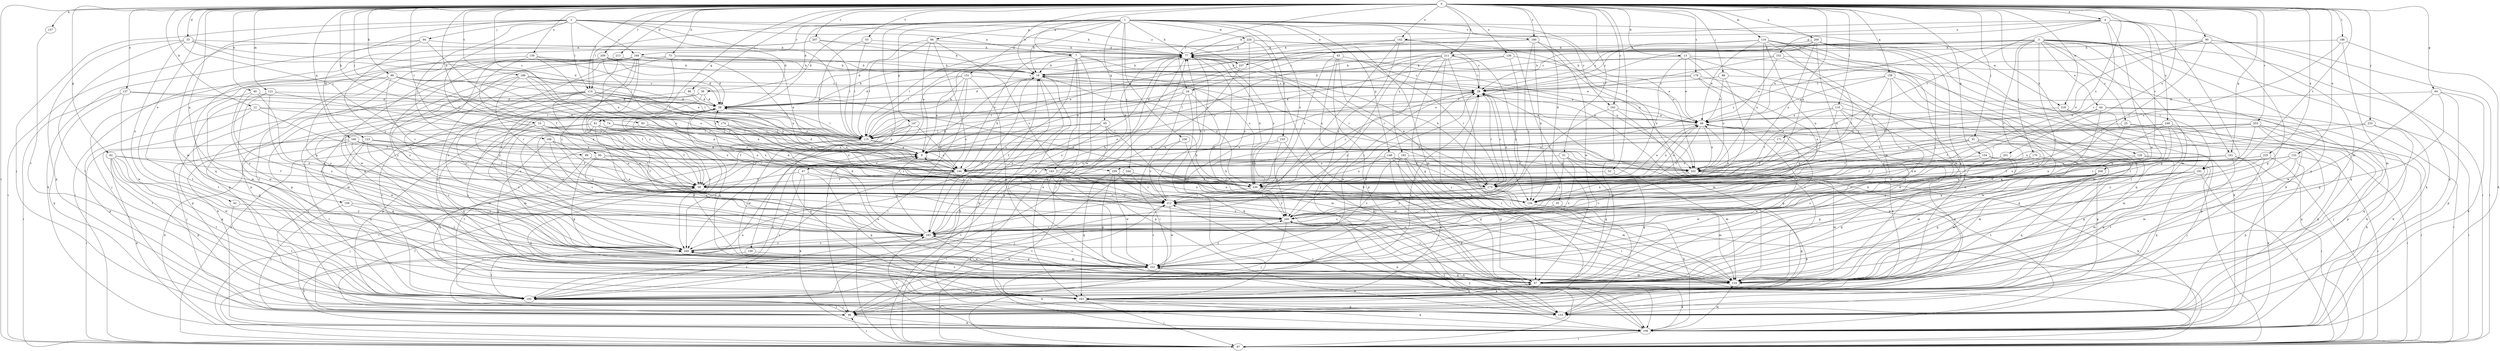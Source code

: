 strict digraph  {
0;
1;
2;
3;
4;
7;
9;
10;
12;
13;
18;
24;
25;
28;
33;
35;
36;
38;
40;
42;
43;
44;
47;
49;
51;
52;
53;
58;
61;
62;
64;
65;
66;
67;
73;
74;
77;
83;
86;
87;
88;
89;
90;
91;
94;
95;
96;
99;
103;
106;
110;
114;
115;
116;
121;
123;
124;
126;
133;
134;
136;
137;
139;
142;
143;
144;
147;
148;
149;
151;
152;
153;
154;
157;
158;
159;
160;
161;
163;
166;
169;
170;
171;
173;
174;
179;
180;
182;
183;
188;
189;
191;
192;
200;
201;
202;
203;
207;
208;
209;
211;
212;
213;
218;
220;
222;
225;
230;
233;
236;
237;
239;
240;
243;
244;
248;
249;
0 -> 4  [label=a];
0 -> 7  [label=a];
0 -> 10  [label=b];
0 -> 12  [label=b];
0 -> 13  [label=b];
0 -> 18  [label=b];
0 -> 24  [label=c];
0 -> 33  [label=d];
0 -> 35  [label=d];
0 -> 40  [label=e];
0 -> 42  [label=e];
0 -> 51  [label=f];
0 -> 52  [label=f];
0 -> 53  [label=f];
0 -> 61  [label=g];
0 -> 62  [label=g];
0 -> 64  [label=g];
0 -> 73  [label=h];
0 -> 74  [label=h];
0 -> 83  [label=i];
0 -> 86  [label=i];
0 -> 87  [label=i];
0 -> 88  [label=j];
0 -> 89  [label=j];
0 -> 90  [label=j];
0 -> 91  [label=j];
0 -> 99  [label=k];
0 -> 110  [label=l];
0 -> 114  [label=l];
0 -> 116  [label=m];
0 -> 121  [label=m];
0 -> 126  [label=n];
0 -> 133  [label=n];
0 -> 136  [label=o];
0 -> 137  [label=o];
0 -> 139  [label=o];
0 -> 142  [label=o];
0 -> 154  [label=q];
0 -> 157  [label=q];
0 -> 158  [label=q];
0 -> 159  [label=q];
0 -> 160  [label=q];
0 -> 161  [label=q];
0 -> 166  [label=r];
0 -> 174  [label=s];
0 -> 179  [label=s];
0 -> 180  [label=s];
0 -> 188  [label=t];
0 -> 189  [label=t];
0 -> 191  [label=t];
0 -> 200  [label=u];
0 -> 201  [label=u];
0 -> 202  [label=u];
0 -> 203  [label=v];
0 -> 207  [label=v];
0 -> 208  [label=v];
0 -> 209  [label=v];
0 -> 211  [label=v];
0 -> 213  [label=w];
0 -> 218  [label=w];
0 -> 225  [label=x];
0 -> 230  [label=x];
0 -> 233  [label=y];
0 -> 243  [label=z];
1 -> 18  [label=b];
1 -> 36  [label=d];
1 -> 38  [label=d];
1 -> 43  [label=e];
1 -> 65  [label=g];
1 -> 66  [label=g];
1 -> 77  [label=h];
1 -> 103  [label=k];
1 -> 114  [label=l];
1 -> 147  [label=p];
1 -> 148  [label=p];
1 -> 149  [label=p];
1 -> 151  [label=p];
1 -> 169  [label=r];
1 -> 180  [label=s];
1 -> 182  [label=s];
1 -> 202  [label=u];
1 -> 218  [label=w];
1 -> 220  [label=w];
1 -> 230  [label=x];
1 -> 236  [label=y];
1 -> 243  [label=z];
1 -> 244  [label=z];
2 -> 7  [label=a];
2 -> 38  [label=d];
2 -> 58  [label=f];
2 -> 77  [label=h];
2 -> 94  [label=j];
2 -> 95  [label=j];
2 -> 96  [label=j];
2 -> 114  [label=l];
2 -> 115  [label=l];
2 -> 123  [label=m];
2 -> 124  [label=m];
2 -> 169  [label=r];
2 -> 237  [label=y];
3 -> 24  [label=c];
3 -> 25  [label=c];
3 -> 28  [label=c];
3 -> 38  [label=d];
3 -> 44  [label=e];
3 -> 67  [label=g];
3 -> 87  [label=i];
3 -> 106  [label=k];
3 -> 124  [label=m];
3 -> 161  [label=q];
3 -> 163  [label=q];
3 -> 170  [label=r];
3 -> 183  [label=s];
3 -> 211  [label=v];
3 -> 212  [label=v];
3 -> 237  [label=y];
3 -> 239  [label=y];
4 -> 77  [label=h];
4 -> 124  [label=m];
4 -> 142  [label=o];
4 -> 152  [label=p];
4 -> 171  [label=r];
4 -> 173  [label=r];
4 -> 191  [label=t];
4 -> 222  [label=w];
4 -> 248  [label=z];
7 -> 18  [label=b];
7 -> 28  [label=c];
7 -> 115  [label=l];
7 -> 143  [label=o];
7 -> 163  [label=q];
7 -> 173  [label=r];
7 -> 183  [label=s];
7 -> 191  [label=t];
7 -> 222  [label=w];
7 -> 230  [label=x];
9 -> 47  [label=e];
9 -> 143  [label=o];
10 -> 9  [label=a];
10 -> 96  [label=j];
10 -> 115  [label=l];
10 -> 124  [label=m];
10 -> 134  [label=n];
10 -> 202  [label=u];
10 -> 249  [label=z];
12 -> 49  [label=e];
12 -> 58  [label=f];
12 -> 153  [label=p];
12 -> 192  [label=t];
12 -> 239  [label=y];
13 -> 18  [label=b];
13 -> 49  [label=e];
13 -> 106  [label=k];
13 -> 134  [label=n];
13 -> 192  [label=t];
13 -> 230  [label=x];
18 -> 28  [label=c];
18 -> 38  [label=d];
18 -> 49  [label=e];
18 -> 153  [label=p];
18 -> 202  [label=u];
18 -> 230  [label=x];
18 -> 249  [label=z];
24 -> 38  [label=d];
24 -> 87  [label=i];
24 -> 106  [label=k];
24 -> 115  [label=l];
24 -> 134  [label=n];
25 -> 87  [label=i];
25 -> 115  [label=l];
25 -> 153  [label=p];
25 -> 183  [label=s];
28 -> 38  [label=d];
28 -> 124  [label=m];
28 -> 134  [label=n];
28 -> 173  [label=r];
28 -> 222  [label=w];
28 -> 240  [label=y];
33 -> 38  [label=d];
33 -> 77  [label=h];
33 -> 115  [label=l];
33 -> 153  [label=p];
33 -> 192  [label=t];
33 -> 240  [label=y];
35 -> 163  [label=q];
35 -> 183  [label=s];
35 -> 240  [label=y];
36 -> 38  [label=d];
36 -> 58  [label=f];
36 -> 106  [label=k];
36 -> 134  [label=n];
36 -> 192  [label=t];
38 -> 49  [label=e];
38 -> 67  [label=g];
38 -> 77  [label=h];
38 -> 96  [label=j];
38 -> 115  [label=l];
38 -> 153  [label=p];
38 -> 249  [label=z];
40 -> 38  [label=d];
40 -> 183  [label=s];
40 -> 222  [label=w];
40 -> 249  [label=z];
42 -> 192  [label=t];
42 -> 240  [label=y];
43 -> 18  [label=b];
43 -> 96  [label=j];
43 -> 134  [label=n];
43 -> 153  [label=p];
43 -> 173  [label=r];
43 -> 230  [label=x];
44 -> 49  [label=e];
44 -> 87  [label=i];
44 -> 106  [label=k];
44 -> 173  [label=r];
44 -> 183  [label=s];
47 -> 58  [label=f];
47 -> 106  [label=k];
47 -> 163  [label=q];
47 -> 192  [label=t];
47 -> 230  [label=x];
49 -> 9  [label=a];
49 -> 67  [label=g];
49 -> 115  [label=l];
49 -> 153  [label=p];
49 -> 202  [label=u];
49 -> 212  [label=v];
49 -> 230  [label=x];
51 -> 67  [label=g];
51 -> 124  [label=m];
51 -> 144  [label=o];
51 -> 240  [label=y];
51 -> 249  [label=z];
52 -> 58  [label=f];
52 -> 67  [label=g];
53 -> 9  [label=a];
53 -> 77  [label=h];
53 -> 115  [label=l];
58 -> 18  [label=b];
58 -> 96  [label=j];
58 -> 163  [label=q];
58 -> 212  [label=v];
61 -> 58  [label=f];
61 -> 115  [label=l];
61 -> 124  [label=m];
61 -> 163  [label=q];
61 -> 183  [label=s];
61 -> 202  [label=u];
61 -> 212  [label=v];
61 -> 230  [label=x];
61 -> 249  [label=z];
62 -> 58  [label=f];
62 -> 67  [label=g];
62 -> 106  [label=k];
62 -> 144  [label=o];
62 -> 153  [label=p];
62 -> 192  [label=t];
62 -> 222  [label=w];
64 -> 38  [label=d];
64 -> 67  [label=g];
64 -> 106  [label=k];
64 -> 153  [label=p];
64 -> 222  [label=w];
65 -> 58  [label=f];
65 -> 115  [label=l];
65 -> 124  [label=m];
65 -> 153  [label=p];
65 -> 183  [label=s];
65 -> 230  [label=x];
66 -> 9  [label=a];
66 -> 38  [label=d];
66 -> 77  [label=h];
66 -> 115  [label=l];
66 -> 183  [label=s];
66 -> 212  [label=v];
67 -> 106  [label=k];
67 -> 163  [label=q];
67 -> 212  [label=v];
67 -> 249  [label=z];
73 -> 9  [label=a];
73 -> 18  [label=b];
73 -> 153  [label=p];
73 -> 163  [label=q];
73 -> 212  [label=v];
73 -> 249  [label=z];
74 -> 9  [label=a];
74 -> 115  [label=l];
74 -> 222  [label=w];
77 -> 18  [label=b];
77 -> 96  [label=j];
77 -> 163  [label=q];
77 -> 173  [label=r];
77 -> 202  [label=u];
77 -> 230  [label=x];
77 -> 249  [label=z];
83 -> 115  [label=l];
83 -> 144  [label=o];
83 -> 183  [label=s];
83 -> 230  [label=x];
86 -> 38  [label=d];
86 -> 115  [label=l];
86 -> 183  [label=s];
87 -> 18  [label=b];
87 -> 38  [label=d];
87 -> 96  [label=j];
87 -> 222  [label=w];
87 -> 240  [label=y];
88 -> 28  [label=c];
88 -> 49  [label=e];
88 -> 58  [label=f];
88 -> 163  [label=q];
89 -> 58  [label=f];
89 -> 144  [label=o];
89 -> 163  [label=q];
90 -> 49  [label=e];
90 -> 67  [label=g];
90 -> 77  [label=h];
90 -> 87  [label=i];
90 -> 144  [label=o];
90 -> 153  [label=p];
90 -> 173  [label=r];
91 -> 9  [label=a];
91 -> 87  [label=i];
91 -> 134  [label=n];
91 -> 173  [label=r];
91 -> 183  [label=s];
91 -> 230  [label=x];
94 -> 77  [label=h];
94 -> 87  [label=i];
94 -> 106  [label=k];
94 -> 230  [label=x];
94 -> 240  [label=y];
95 -> 67  [label=g];
95 -> 134  [label=n];
95 -> 173  [label=r];
95 -> 183  [label=s];
95 -> 202  [label=u];
96 -> 9  [label=a];
96 -> 49  [label=e];
96 -> 58  [label=f];
96 -> 106  [label=k];
96 -> 192  [label=t];
99 -> 28  [label=c];
99 -> 115  [label=l];
99 -> 144  [label=o];
99 -> 173  [label=r];
99 -> 183  [label=s];
99 -> 192  [label=t];
99 -> 212  [label=v];
99 -> 249  [label=z];
103 -> 9  [label=a];
103 -> 67  [label=g];
103 -> 230  [label=x];
103 -> 240  [label=y];
106 -> 18  [label=b];
106 -> 87  [label=i];
106 -> 124  [label=m];
106 -> 183  [label=s];
106 -> 240  [label=y];
106 -> 249  [label=z];
110 -> 49  [label=e];
110 -> 58  [label=f];
110 -> 153  [label=p];
110 -> 173  [label=r];
110 -> 222  [label=w];
110 -> 240  [label=y];
114 -> 38  [label=d];
114 -> 49  [label=e];
114 -> 58  [label=f];
114 -> 67  [label=g];
114 -> 115  [label=l];
114 -> 124  [label=m];
114 -> 144  [label=o];
114 -> 153  [label=p];
114 -> 202  [label=u];
114 -> 240  [label=y];
115 -> 9  [label=a];
115 -> 77  [label=h];
115 -> 144  [label=o];
115 -> 192  [label=t];
115 -> 222  [label=w];
115 -> 249  [label=z];
116 -> 28  [label=c];
116 -> 49  [label=e];
116 -> 77  [label=h];
116 -> 96  [label=j];
116 -> 124  [label=m];
116 -> 134  [label=n];
116 -> 192  [label=t];
116 -> 202  [label=u];
116 -> 222  [label=w];
121 -> 38  [label=d];
121 -> 163  [label=q];
121 -> 222  [label=w];
121 -> 230  [label=x];
121 -> 249  [label=z];
123 -> 9  [label=a];
123 -> 58  [label=f];
123 -> 67  [label=g];
123 -> 106  [label=k];
123 -> 144  [label=o];
123 -> 163  [label=q];
123 -> 249  [label=z];
124 -> 9  [label=a];
124 -> 28  [label=c];
124 -> 38  [label=d];
124 -> 77  [label=h];
124 -> 192  [label=t];
126 -> 87  [label=i];
126 -> 163  [label=q];
126 -> 202  [label=u];
126 -> 222  [label=w];
133 -> 67  [label=g];
133 -> 87  [label=i];
133 -> 124  [label=m];
133 -> 144  [label=o];
133 -> 153  [label=p];
133 -> 173  [label=r];
133 -> 230  [label=x];
134 -> 38  [label=d];
134 -> 153  [label=p];
136 -> 18  [label=b];
136 -> 49  [label=e];
136 -> 144  [label=o];
136 -> 240  [label=y];
137 -> 38  [label=d];
137 -> 87  [label=i];
137 -> 115  [label=l];
137 -> 153  [label=p];
137 -> 222  [label=w];
139 -> 9  [label=a];
139 -> 18  [label=b];
139 -> 38  [label=d];
139 -> 58  [label=f];
139 -> 192  [label=t];
142 -> 9  [label=a];
142 -> 28  [label=c];
142 -> 67  [label=g];
142 -> 77  [label=h];
142 -> 183  [label=s];
142 -> 240  [label=y];
143 -> 77  [label=h];
143 -> 87  [label=i];
143 -> 173  [label=r];
143 -> 192  [label=t];
143 -> 240  [label=y];
144 -> 18  [label=b];
144 -> 38  [label=d];
144 -> 58  [label=f];
144 -> 87  [label=i];
144 -> 134  [label=n];
144 -> 230  [label=x];
147 -> 58  [label=f];
147 -> 87  [label=i];
147 -> 115  [label=l];
147 -> 144  [label=o];
147 -> 163  [label=q];
148 -> 67  [label=g];
148 -> 106  [label=k];
148 -> 144  [label=o];
148 -> 173  [label=r];
148 -> 202  [label=u];
148 -> 230  [label=x];
149 -> 192  [label=t];
149 -> 222  [label=w];
151 -> 9  [label=a];
151 -> 28  [label=c];
151 -> 38  [label=d];
151 -> 67  [label=g];
151 -> 87  [label=i];
151 -> 96  [label=j];
151 -> 249  [label=z];
152 -> 18  [label=b];
152 -> 49  [label=e];
152 -> 58  [label=f];
152 -> 115  [label=l];
152 -> 163  [label=q];
153 -> 28  [label=c];
153 -> 212  [label=v];
153 -> 222  [label=w];
154 -> 124  [label=m];
154 -> 144  [label=o];
154 -> 153  [label=p];
154 -> 212  [label=v];
157 -> 192  [label=t];
158 -> 96  [label=j];
158 -> 240  [label=y];
158 -> 249  [label=z];
159 -> 28  [label=c];
159 -> 49  [label=e];
159 -> 67  [label=g];
159 -> 124  [label=m];
159 -> 173  [label=r];
159 -> 230  [label=x];
160 -> 9  [label=a];
160 -> 58  [label=f];
160 -> 87  [label=i];
160 -> 134  [label=n];
160 -> 192  [label=t];
160 -> 230  [label=x];
160 -> 249  [label=z];
161 -> 87  [label=i];
161 -> 106  [label=k];
161 -> 144  [label=o];
161 -> 192  [label=t];
161 -> 202  [label=u];
161 -> 212  [label=v];
163 -> 67  [label=g];
163 -> 87  [label=i];
163 -> 106  [label=k];
163 -> 153  [label=p];
166 -> 9  [label=a];
166 -> 58  [label=f];
166 -> 67  [label=g];
166 -> 183  [label=s];
166 -> 240  [label=y];
169 -> 18  [label=b];
169 -> 49  [label=e];
169 -> 153  [label=p];
169 -> 183  [label=s];
169 -> 192  [label=t];
169 -> 212  [label=v];
169 -> 222  [label=w];
169 -> 230  [label=x];
169 -> 240  [label=y];
170 -> 124  [label=m];
170 -> 134  [label=n];
170 -> 202  [label=u];
171 -> 9  [label=a];
171 -> 58  [label=f];
171 -> 249  [label=z];
173 -> 28  [label=c];
173 -> 49  [label=e];
173 -> 77  [label=h];
173 -> 106  [label=k];
173 -> 124  [label=m];
173 -> 212  [label=v];
173 -> 240  [label=y];
174 -> 115  [label=l];
174 -> 144  [label=o];
174 -> 202  [label=u];
174 -> 230  [label=x];
179 -> 28  [label=c];
179 -> 115  [label=l];
179 -> 134  [label=n];
179 -> 202  [label=u];
179 -> 222  [label=w];
180 -> 9  [label=a];
180 -> 77  [label=h];
180 -> 106  [label=k];
180 -> 134  [label=n];
180 -> 222  [label=w];
180 -> 240  [label=y];
182 -> 67  [label=g];
182 -> 87  [label=i];
182 -> 163  [label=q];
182 -> 202  [label=u];
182 -> 249  [label=z];
183 -> 9  [label=a];
183 -> 38  [label=d];
183 -> 67  [label=g];
183 -> 77  [label=h];
183 -> 124  [label=m];
183 -> 192  [label=t];
183 -> 249  [label=z];
188 -> 77  [label=h];
188 -> 106  [label=k];
188 -> 124  [label=m];
188 -> 230  [label=x];
189 -> 28  [label=c];
189 -> 115  [label=l];
189 -> 144  [label=o];
189 -> 173  [label=r];
189 -> 183  [label=s];
189 -> 212  [label=v];
189 -> 249  [label=z];
191 -> 67  [label=g];
191 -> 87  [label=i];
191 -> 124  [label=m];
191 -> 134  [label=n];
191 -> 173  [label=r];
191 -> 240  [label=y];
192 -> 9  [label=a];
192 -> 28  [label=c];
192 -> 49  [label=e];
192 -> 77  [label=h];
192 -> 96  [label=j];
200 -> 28  [label=c];
200 -> 67  [label=g];
200 -> 77  [label=h];
200 -> 96  [label=j];
200 -> 106  [label=k];
200 -> 134  [label=n];
200 -> 144  [label=o];
200 -> 202  [label=u];
200 -> 249  [label=z];
201 -> 67  [label=g];
201 -> 144  [label=o];
201 -> 173  [label=r];
202 -> 106  [label=k];
202 -> 124  [label=m];
202 -> 134  [label=n];
202 -> 183  [label=s];
203 -> 58  [label=f];
203 -> 96  [label=j];
203 -> 106  [label=k];
203 -> 115  [label=l];
203 -> 134  [label=n];
203 -> 153  [label=p];
203 -> 202  [label=u];
207 -> 18  [label=b];
207 -> 77  [label=h];
207 -> 87  [label=i];
207 -> 115  [label=l];
207 -> 163  [label=q];
208 -> 67  [label=g];
208 -> 124  [label=m];
208 -> 163  [label=q];
208 -> 183  [label=s];
208 -> 192  [label=t];
208 -> 222  [label=w];
208 -> 230  [label=x];
209 -> 18  [label=b];
209 -> 28  [label=c];
209 -> 38  [label=d];
209 -> 67  [label=g];
209 -> 96  [label=j];
209 -> 183  [label=s];
209 -> 230  [label=x];
211 -> 9  [label=a];
211 -> 18  [label=b];
211 -> 28  [label=c];
211 -> 67  [label=g];
211 -> 87  [label=i];
211 -> 96  [label=j];
211 -> 134  [label=n];
211 -> 212  [label=v];
211 -> 249  [label=z];
212 -> 49  [label=e];
212 -> 77  [label=h];
212 -> 192  [label=t];
212 -> 222  [label=w];
212 -> 240  [label=y];
213 -> 18  [label=b];
213 -> 212  [label=v];
213 -> 249  [label=z];
218 -> 49  [label=e];
218 -> 67  [label=g];
218 -> 106  [label=k];
220 -> 77  [label=h];
220 -> 106  [label=k];
220 -> 115  [label=l];
220 -> 124  [label=m];
220 -> 144  [label=o];
220 -> 202  [label=u];
220 -> 240  [label=y];
222 -> 18  [label=b];
222 -> 28  [label=c];
222 -> 67  [label=g];
222 -> 106  [label=k];
222 -> 124  [label=m];
222 -> 183  [label=s];
222 -> 212  [label=v];
222 -> 240  [label=y];
222 -> 249  [label=z];
225 -> 87  [label=i];
225 -> 96  [label=j];
225 -> 173  [label=r];
225 -> 202  [label=u];
225 -> 240  [label=y];
230 -> 28  [label=c];
230 -> 49  [label=e];
230 -> 77  [label=h];
230 -> 124  [label=m];
230 -> 134  [label=n];
230 -> 212  [label=v];
230 -> 240  [label=y];
233 -> 87  [label=i];
233 -> 115  [label=l];
233 -> 163  [label=q];
233 -> 230  [label=x];
236 -> 9  [label=a];
236 -> 124  [label=m];
236 -> 212  [label=v];
237 -> 115  [label=l];
237 -> 183  [label=s];
239 -> 67  [label=g];
239 -> 124  [label=m];
239 -> 134  [label=n];
239 -> 163  [label=q];
239 -> 173  [label=r];
239 -> 222  [label=w];
240 -> 9  [label=a];
240 -> 96  [label=j];
240 -> 106  [label=k];
240 -> 153  [label=p];
240 -> 183  [label=s];
243 -> 49  [label=e];
243 -> 67  [label=g];
243 -> 153  [label=p];
243 -> 173  [label=r];
244 -> 96  [label=j];
244 -> 173  [label=r];
244 -> 212  [label=v];
248 -> 67  [label=g];
248 -> 115  [label=l];
248 -> 124  [label=m];
248 -> 134  [label=n];
248 -> 153  [label=p];
248 -> 202  [label=u];
248 -> 212  [label=v];
248 -> 222  [label=w];
249 -> 183  [label=s];
249 -> 222  [label=w];
}
